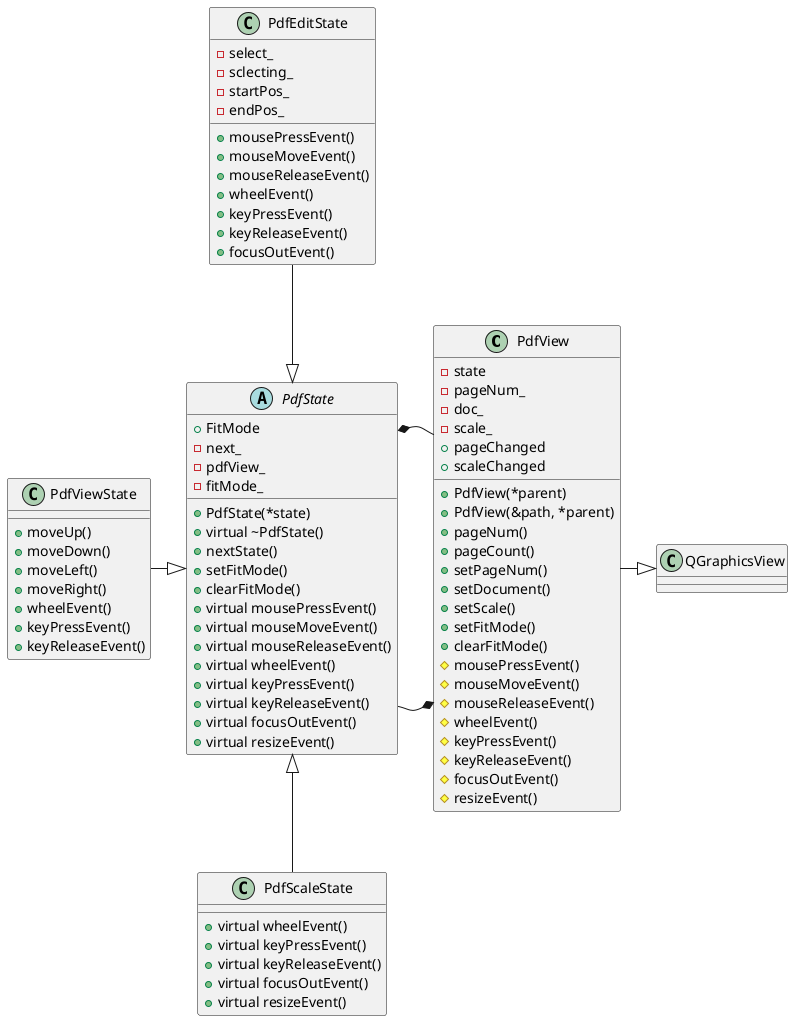 @startuml pdfview

class PdfView {
    +PdfView(*parent)
    +PdfView(&path, *parent)
    +pageNum()
    +pageCount()
    +setPageNum()
    +setDocument()
    +setScale()
    +setFitMode()
    +clearFitMode()
    #mousePressEvent()
    #mouseMoveEvent()
    #mouseReleaseEvent()
    #wheelEvent()
    #keyPressEvent()
    #keyReleaseEvent()
    #focusOutEvent()
    #resizeEvent()
    -state
    -pageNum_
    -doc_
    -scale_
    +pageChanged
    +scaleChanged
}

abstract class PdfState {
    +FitMode
    -next_
    -pdfView_
    -fitMode_
    +PdfState(*state)
    +virtual ~PdfState()
    +nextState()
    +setFitMode()
    +clearFitMode()
    +virtual mousePressEvent()
    +virtual mouseMoveEvent()
    +virtual mouseReleaseEvent()
    +virtual wheelEvent()
    +virtual keyPressEvent()
    +virtual keyReleaseEvent()
    +virtual focusOutEvent()
    +virtual resizeEvent()
}

PdfView -|> QGraphicsView
PdfState -* PdfView
PdfState *- PdfView

PdfViewState -|> PdfState
PdfEditState --|> PdfState
PdfState <|-- PdfScaleState

class PdfViewState {
    +moveUp()
    +moveDown()
    +moveLeft()
    +moveRight()
    +wheelEvent()
    +keyPressEvent()
    +keyReleaseEvent()
}

class PdfEditState {
    -select_
    -sclecting_
    -startPos_
    -endPos_
    +mousePressEvent()
    +mouseMoveEvent()
    +mouseReleaseEvent()
    +wheelEvent()
    +keyPressEvent()
    +keyReleaseEvent()
    +focusOutEvent()
}

class PdfScaleState {
    +virtual wheelEvent()
    +virtual keyPressEvent()
    +virtual keyReleaseEvent()
    +virtual focusOutEvent()
    +virtual resizeEvent()
}

@enduml